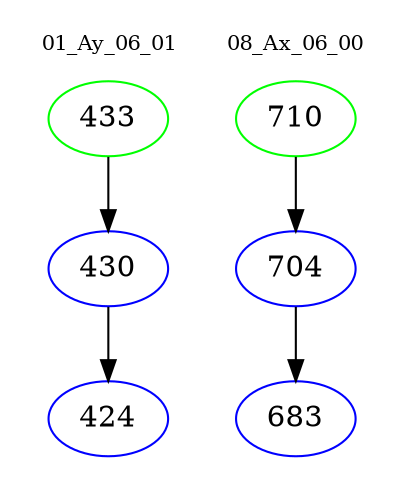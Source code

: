 digraph{
subgraph cluster_0 {
color = white
label = "01_Ay_06_01";
fontsize=10;
T0_433 [label="433", color="green"]
T0_433 -> T0_430 [color="black"]
T0_430 [label="430", color="blue"]
T0_430 -> T0_424 [color="black"]
T0_424 [label="424", color="blue"]
}
subgraph cluster_1 {
color = white
label = "08_Ax_06_00";
fontsize=10;
T1_710 [label="710", color="green"]
T1_710 -> T1_704 [color="black"]
T1_704 [label="704", color="blue"]
T1_704 -> T1_683 [color="black"]
T1_683 [label="683", color="blue"]
}
}
